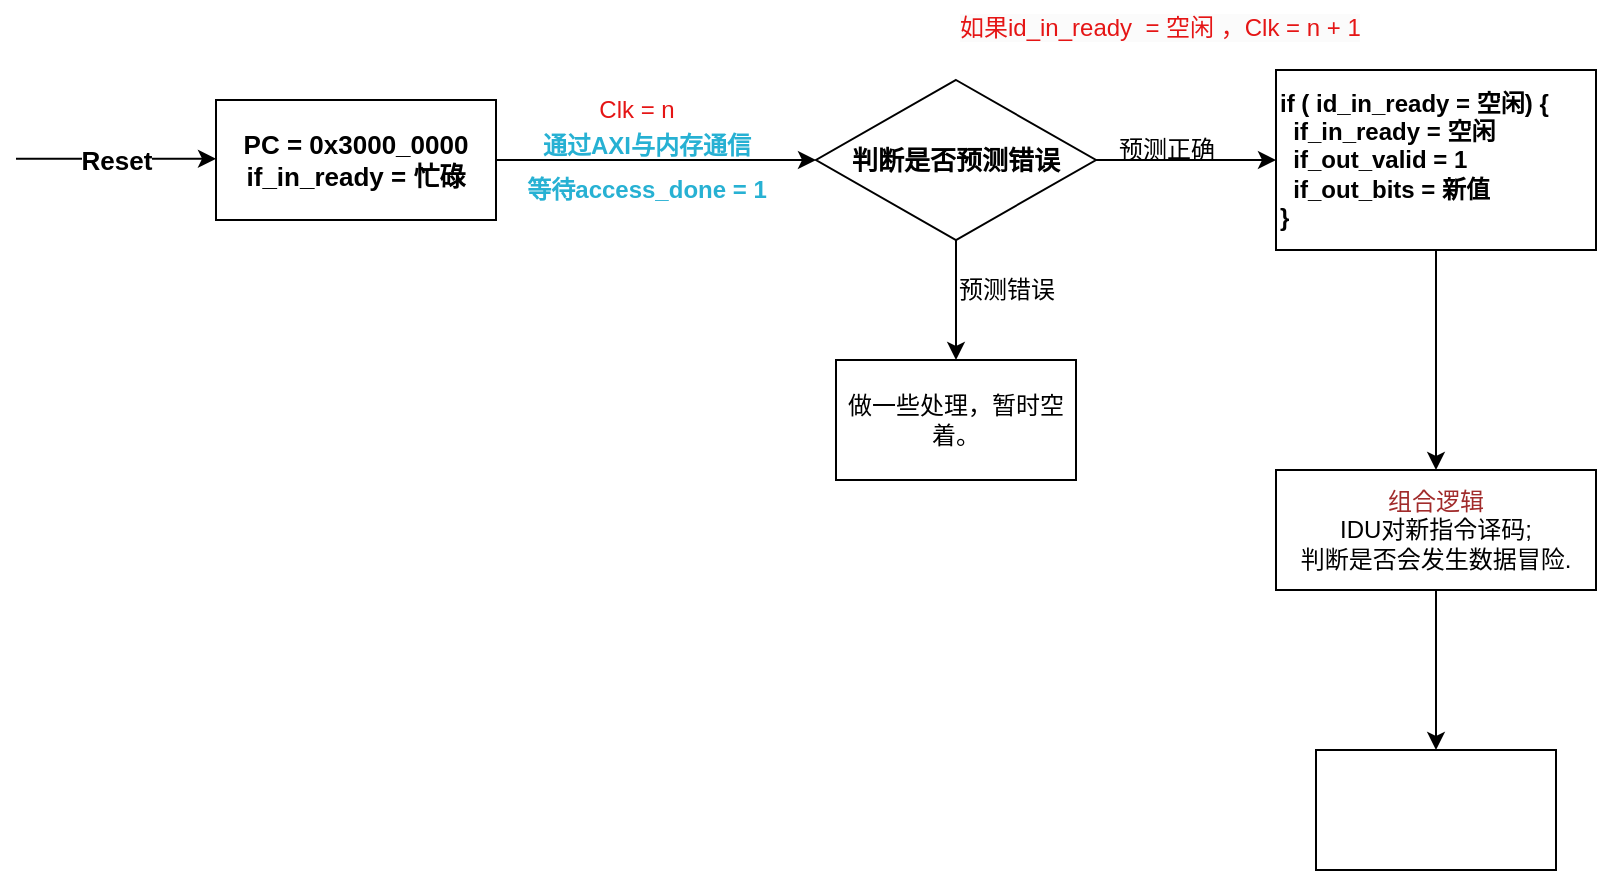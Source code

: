 <mxfile version="24.7.1" type="device">
  <diagram name="第 1 页" id="Ioq9m6EQ3QA-bJlKkOiq">
    <mxGraphModel dx="3512" dy="733" grid="1" gridSize="10" guides="1" tooltips="1" connect="1" arrows="1" fold="1" page="1" pageScale="1" pageWidth="2336" pageHeight="1654" math="0" shadow="0">
      <root>
        <mxCell id="0" />
        <mxCell id="1" parent="0" />
        <mxCell id="pBIcqsUlM96RzlpCy0MF-13" value="" style="group" vertex="1" connectable="0" parent="1">
          <mxGeometry x="-140" y="110" width="540" height="80" as="geometry" />
        </mxCell>
        <mxCell id="pBIcqsUlM96RzlpCy0MF-4" value="" style="group" vertex="1" connectable="0" parent="pBIcqsUlM96RzlpCy0MF-13">
          <mxGeometry y="10" width="260" height="60" as="geometry" />
        </mxCell>
        <mxCell id="pBIcqsUlM96RzlpCy0MF-1" value="PC = 0x3000_0000&lt;div style=&quot;font-size: 13px;&quot;&gt;if_in_ready = 忙碌&lt;/div&gt;" style="rounded=0;whiteSpace=wrap;html=1;fontSize=13;fontStyle=1" vertex="1" parent="pBIcqsUlM96RzlpCy0MF-4">
          <mxGeometry x="100" width="140" height="60" as="geometry" />
        </mxCell>
        <mxCell id="pBIcqsUlM96RzlpCy0MF-2" value="" style="endArrow=classic;html=1;rounded=0;" edge="1" parent="pBIcqsUlM96RzlpCy0MF-4">
          <mxGeometry relative="1" as="geometry">
            <mxPoint y="29.41" as="sourcePoint" />
            <mxPoint x="100" y="29.41" as="targetPoint" />
          </mxGeometry>
        </mxCell>
        <mxCell id="pBIcqsUlM96RzlpCy0MF-3" value="Reset" style="edgeLabel;resizable=0;html=1;;align=center;verticalAlign=middle;fontSize=13;fontStyle=1" connectable="0" vertex="1" parent="pBIcqsUlM96RzlpCy0MF-2">
          <mxGeometry relative="1" as="geometry" />
        </mxCell>
        <mxCell id="pBIcqsUlM96RzlpCy0MF-8" value="" style="edgeStyle=orthogonalEdgeStyle;rounded=0;orthogonalLoop=1;jettySize=auto;html=1;" edge="1" parent="pBIcqsUlM96RzlpCy0MF-13" source="pBIcqsUlM96RzlpCy0MF-1">
          <mxGeometry relative="1" as="geometry">
            <mxPoint x="400" y="40" as="targetPoint" />
          </mxGeometry>
        </mxCell>
        <mxCell id="pBIcqsUlM96RzlpCy0MF-9" value="通过AXI与内存通信" style="text;html=1;align=center;verticalAlign=middle;resizable=0;points=[];autosize=1;strokeColor=none;fillColor=none;fontStyle=1;fontColor=#27b1d3;" vertex="1" parent="pBIcqsUlM96RzlpCy0MF-13">
          <mxGeometry x="250" y="18" width="130" height="30" as="geometry" />
        </mxCell>
        <mxCell id="pBIcqsUlM96RzlpCy0MF-10" value="等待access_done = 1" style="text;html=1;align=center;verticalAlign=middle;resizable=0;points=[];autosize=1;strokeColor=none;fillColor=none;fontStyle=1;fontColor=#27b1d3;" vertex="1" parent="pBIcqsUlM96RzlpCy0MF-13">
          <mxGeometry x="245" y="40" width="140" height="30" as="geometry" />
        </mxCell>
        <mxCell id="pBIcqsUlM96RzlpCy0MF-12" value="&lt;span style=&quot;font-size: 13px; font-weight: 700;&quot;&gt;判断是否预测错误&lt;/span&gt;" style="rhombus;whiteSpace=wrap;html=1;" vertex="1" parent="pBIcqsUlM96RzlpCy0MF-13">
          <mxGeometry x="400" width="140" height="80" as="geometry" />
        </mxCell>
        <mxCell id="pBIcqsUlM96RzlpCy0MF-18" value="Clk = n" style="text;html=1;align=center;verticalAlign=middle;resizable=0;points=[];autosize=1;strokeColor=none;fillColor=none;fontColor=#e51515;" vertex="1" parent="pBIcqsUlM96RzlpCy0MF-13">
          <mxGeometry x="280" width="60" height="30" as="geometry" />
        </mxCell>
        <mxCell id="pBIcqsUlM96RzlpCy0MF-24" value="" style="edgeStyle=orthogonalEdgeStyle;rounded=0;orthogonalLoop=1;jettySize=auto;html=1;" edge="1" parent="1" source="pBIcqsUlM96RzlpCy0MF-14" target="pBIcqsUlM96RzlpCy0MF-23">
          <mxGeometry relative="1" as="geometry" />
        </mxCell>
        <mxCell id="pBIcqsUlM96RzlpCy0MF-14" value="&lt;b style=&quot;&quot;&gt;&lt;font style=&quot;font-size: 12px;&quot;&gt;if ( id_in_ready = 空闲) {&lt;/font&gt;&lt;/b&gt;&lt;div style=&quot;&quot;&gt;&lt;b&gt;&lt;font style=&quot;font-size: 12px;&quot;&gt;&amp;nbsp; if_in_ready = 空闲&lt;/font&gt;&lt;/b&gt;&lt;/div&gt;&lt;div style=&quot;&quot;&gt;&lt;b&gt;&lt;font style=&quot;font-size: 12px;&quot;&gt;&amp;nbsp; if_out_valid = 1&lt;/font&gt;&lt;/b&gt;&lt;/div&gt;&lt;div style=&quot;&quot;&gt;&lt;b&gt;&lt;font style=&quot;font-size: 12px;&quot;&gt;&amp;nbsp; if_out_bits = 新值&lt;/font&gt;&lt;/b&gt;&lt;/div&gt;&lt;div style=&quot;&quot;&gt;&lt;b style=&quot;&quot;&gt;&lt;font style=&quot;font-size: 12px;&quot;&gt;}&lt;/font&gt;&lt;/b&gt;&lt;/div&gt;" style="whiteSpace=wrap;html=1;align=left;" vertex="1" parent="1">
          <mxGeometry x="490" y="105" width="160" height="90" as="geometry" />
        </mxCell>
        <mxCell id="pBIcqsUlM96RzlpCy0MF-15" value="" style="edgeStyle=orthogonalEdgeStyle;rounded=0;orthogonalLoop=1;jettySize=auto;html=1;" edge="1" parent="1" source="pBIcqsUlM96RzlpCy0MF-12" target="pBIcqsUlM96RzlpCy0MF-14">
          <mxGeometry relative="1" as="geometry" />
        </mxCell>
        <mxCell id="pBIcqsUlM96RzlpCy0MF-16" value="预测正确" style="text;html=1;align=center;verticalAlign=middle;resizable=0;points=[];autosize=1;strokeColor=none;fillColor=none;" vertex="1" parent="1">
          <mxGeometry x="400" y="130" width="70" height="30" as="geometry" />
        </mxCell>
        <mxCell id="pBIcqsUlM96RzlpCy0MF-19" value="&lt;span style=&quot;color: rgb(229, 21, 21); font-family: Helvetica; font-size: 12px; font-style: normal; font-variant-ligatures: normal; font-variant-caps: normal; font-weight: 400; letter-spacing: normal; orphans: 2; text-align: center; text-indent: 0px; text-transform: none; widows: 2; word-spacing: 0px; -webkit-text-stroke-width: 0px; white-space: nowrap; background-color: rgb(251, 251, 251); text-decoration-thickness: initial; text-decoration-style: initial; text-decoration-color: initial; display: inline !important; float: none;&quot;&gt;如果id_in_ready&amp;nbsp; = 空闲 ，Clk = n + 1&lt;/span&gt;" style="text;whiteSpace=wrap;html=1;" vertex="1" parent="1">
          <mxGeometry x="330" y="70" width="240" height="30" as="geometry" />
        </mxCell>
        <mxCell id="pBIcqsUlM96RzlpCy0MF-20" value="做一些处理，暂时空着。" style="whiteSpace=wrap;html=1;" vertex="1" parent="1">
          <mxGeometry x="270" y="250" width="120" height="60" as="geometry" />
        </mxCell>
        <mxCell id="pBIcqsUlM96RzlpCy0MF-21" value="" style="edgeStyle=orthogonalEdgeStyle;rounded=0;orthogonalLoop=1;jettySize=auto;html=1;" edge="1" parent="1" source="pBIcqsUlM96RzlpCy0MF-12" target="pBIcqsUlM96RzlpCy0MF-20">
          <mxGeometry relative="1" as="geometry" />
        </mxCell>
        <mxCell id="pBIcqsUlM96RzlpCy0MF-22" value="预测错误" style="text;html=1;align=center;verticalAlign=middle;resizable=0;points=[];autosize=1;strokeColor=none;fillColor=none;horizontal=1;rotation=0;" vertex="1" parent="1">
          <mxGeometry x="320" y="200" width="70" height="30" as="geometry" />
        </mxCell>
        <mxCell id="pBIcqsUlM96RzlpCy0MF-26" value="" style="edgeStyle=orthogonalEdgeStyle;rounded=0;orthogonalLoop=1;jettySize=auto;html=1;" edge="1" parent="1" source="pBIcqsUlM96RzlpCy0MF-23" target="pBIcqsUlM96RzlpCy0MF-25">
          <mxGeometry relative="1" as="geometry" />
        </mxCell>
        <mxCell id="pBIcqsUlM96RzlpCy0MF-23" value="&lt;div style=&quot;&quot;&gt;&lt;span style=&quot;background-color: initial;&quot;&gt;&lt;font color=&quot;#a12b2b&quot;&gt;组合逻辑&lt;/font&gt;&lt;/span&gt;&lt;/div&gt;&lt;div&gt;IDU对新指令译码;&lt;/div&gt;&lt;div&gt;&lt;span style=&quot;background-color: initial;&quot;&gt;判断是否会发生数据冒险.&lt;/span&gt;&lt;/div&gt;" style="whiteSpace=wrap;html=1;align=center;" vertex="1" parent="1">
          <mxGeometry x="490" y="305" width="160" height="60" as="geometry" />
        </mxCell>
        <mxCell id="pBIcqsUlM96RzlpCy0MF-25" value="" style="whiteSpace=wrap;html=1;" vertex="1" parent="1">
          <mxGeometry x="510" y="445" width="120" height="60" as="geometry" />
        </mxCell>
      </root>
    </mxGraphModel>
  </diagram>
</mxfile>
